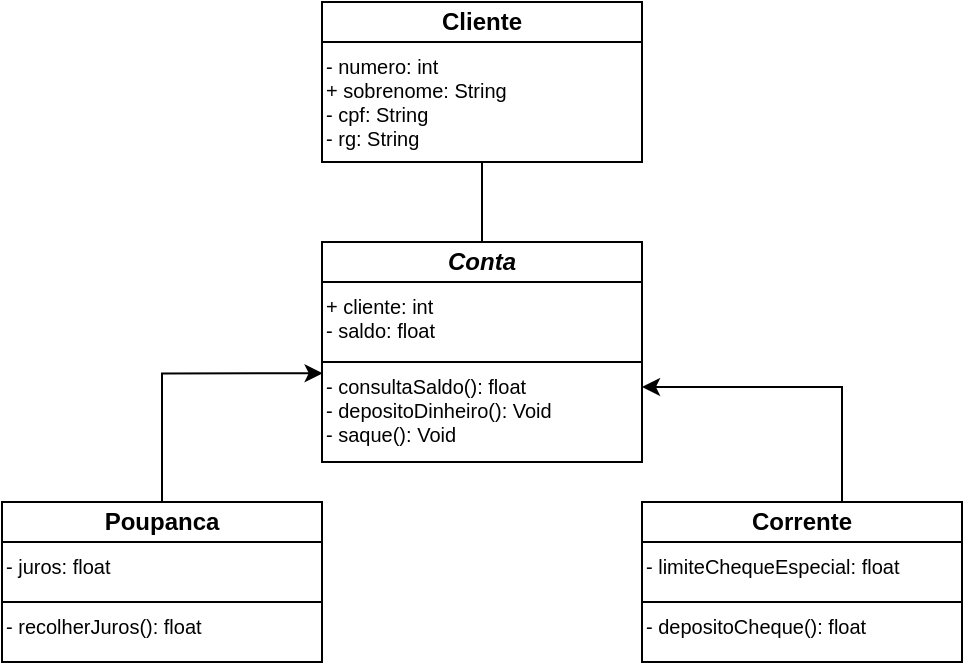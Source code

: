 <mxfile version="13.6.5" type="device"><diagram id="76TELG2hyIP53qhmf-Jk" name="Page-1"><mxGraphModel dx="537" dy="524" grid="1" gridSize="10" guides="1" tooltips="1" connect="1" arrows="1" fold="1" page="1" pageScale="1" pageWidth="827" pageHeight="1169" math="0" shadow="0"><root><mxCell id="0"/><mxCell id="1" parent="0"/><mxCell id="TKIJ7JzabWSBC-lGp57z-2" value="" style="rounded=0;whiteSpace=wrap;html=1;" vertex="1" parent="1"><mxGeometry x="340" y="440" width="160" height="20" as="geometry"/></mxCell><mxCell id="TKIJ7JzabWSBC-lGp57z-3" value="Conta" style="text;html=1;strokeColor=none;fillColor=none;align=center;verticalAlign=middle;whiteSpace=wrap;rounded=0;fontStyle=3" vertex="1" parent="1"><mxGeometry x="400" y="440" width="40" height="20" as="geometry"/></mxCell><mxCell id="TKIJ7JzabWSBC-lGp57z-4" value="+ cliente: int&lt;br&gt;- saldo: float&lt;br&gt;" style="rounded=0;whiteSpace=wrap;html=1;align=left;fontSize=10;verticalAlign=top;" vertex="1" parent="1"><mxGeometry x="340" y="460" width="160" height="40" as="geometry"/></mxCell><mxCell id="TKIJ7JzabWSBC-lGp57z-6" value="- consultaSaldo(): float&lt;br&gt;- depositoDinheiro(): Void&lt;br&gt;- saque(): Void&lt;br&gt;&lt;span style=&quot;color: rgba(0 , 0 , 0 , 0) ; font-family: monospace ; font-size: 0px&quot;&gt;&lt;br&gt;s3CmxGraphModel%3E%3Croot%3E%3CmxCell%20id%3D%220%22%2F%3E%3CmxCell%20id%3D%221%22%20parent%3D%220%22%2F%3E%3CmxCell%20id%3D%222%22%20value%3D%22-%20depositoDinheiro()%22%20style%3D%22rounded%3D0%3BwhiteSpace%3Dwrap%3Bhtml%3D1%3Balign%3Dleft%3BfontSize%3D10%3BverticalAlign%3Dtop%3B%22%20vertex%3D%221%22%20parent%3D%221%22%3E%3CmxGeometry%20x%3D%22190%22%20y%3D%22640%22%20width%3D%22160%22%20height%3D%2240%22%20as%3D%22geometry%22%2F%3E%3C%2FmxCell%3E%3C%2Froot%3E%3C%2FmxGraphModel&lt;br&gt;&lt;/span&gt;" style="rounded=0;whiteSpace=wrap;html=1;align=left;fontSize=10;verticalAlign=top;" vertex="1" parent="1"><mxGeometry x="340" y="500" width="160" height="50" as="geometry"/></mxCell><mxCell id="TKIJ7JzabWSBC-lGp57z-7" value="" style="rounded=0;whiteSpace=wrap;html=1;" vertex="1" parent="1"><mxGeometry x="180" y="570" width="160" height="20" as="geometry"/></mxCell><mxCell id="TKIJ7JzabWSBC-lGp57z-36" style="edgeStyle=orthogonalEdgeStyle;rounded=0;orthogonalLoop=1;jettySize=auto;html=1;exitX=0.5;exitY=0;exitDx=0;exitDy=0;fontSize=10;entryX=0.002;entryY=0.113;entryDx=0;entryDy=0;entryPerimeter=0;" edge="1" parent="1" source="TKIJ7JzabWSBC-lGp57z-8" target="TKIJ7JzabWSBC-lGp57z-6"><mxGeometry relative="1" as="geometry"><mxPoint x="260.241" y="500" as="targetPoint"/></mxGeometry></mxCell><mxCell id="TKIJ7JzabWSBC-lGp57z-8" value="Poupanca" style="text;html=1;strokeColor=none;fillColor=none;align=center;verticalAlign=middle;whiteSpace=wrap;rounded=0;fontStyle=1" vertex="1" parent="1"><mxGeometry x="240" y="570" width="40" height="20" as="geometry"/></mxCell><mxCell id="TKIJ7JzabWSBC-lGp57z-9" value="- juros: float" style="rounded=0;whiteSpace=wrap;html=1;align=left;fontSize=10;verticalAlign=top;" vertex="1" parent="1"><mxGeometry x="180" y="590" width="160" height="30" as="geometry"/></mxCell><mxCell id="TKIJ7JzabWSBC-lGp57z-10" value="- recolherJuros(): float" style="rounded=0;whiteSpace=wrap;html=1;align=left;fontSize=10;verticalAlign=top;" vertex="1" parent="1"><mxGeometry x="180" y="620" width="160" height="30" as="geometry"/></mxCell><mxCell id="TKIJ7JzabWSBC-lGp57z-11" value="" style="rounded=0;whiteSpace=wrap;html=1;" vertex="1" parent="1"><mxGeometry x="500" y="570" width="160" height="20" as="geometry"/></mxCell><mxCell id="TKIJ7JzabWSBC-lGp57z-37" style="edgeStyle=orthogonalEdgeStyle;rounded=0;orthogonalLoop=1;jettySize=auto;html=1;exitX=0.5;exitY=0;exitDx=0;exitDy=0;fontSize=10;entryX=1;entryY=0.25;entryDx=0;entryDy=0;" edge="1" parent="1" source="TKIJ7JzabWSBC-lGp57z-12" target="TKIJ7JzabWSBC-lGp57z-6"><mxGeometry relative="1" as="geometry"><mxPoint x="580.241" y="500" as="targetPoint"/><Array as="points"><mxPoint x="600" y="570"/><mxPoint x="600" y="512"/></Array></mxGeometry></mxCell><mxCell id="TKIJ7JzabWSBC-lGp57z-12" value="Corrente" style="text;html=1;strokeColor=none;fillColor=none;align=center;verticalAlign=middle;whiteSpace=wrap;rounded=0;fontStyle=1" vertex="1" parent="1"><mxGeometry x="560" y="570" width="40" height="20" as="geometry"/></mxCell><mxCell id="TKIJ7JzabWSBC-lGp57z-13" value="- limiteChequeEspecial: float" style="rounded=0;whiteSpace=wrap;html=1;align=left;fontSize=10;verticalAlign=top;" vertex="1" parent="1"><mxGeometry x="500" y="590" width="160" height="30" as="geometry"/></mxCell><mxCell id="TKIJ7JzabWSBC-lGp57z-14" value="- depositoCheque(): float" style="rounded=0;whiteSpace=wrap;html=1;align=left;fontSize=10;verticalAlign=top;" vertex="1" parent="1"><mxGeometry x="500" y="620" width="160" height="30" as="geometry"/></mxCell><mxCell id="TKIJ7JzabWSBC-lGp57z-20" value="" style="rounded=0;whiteSpace=wrap;html=1;" vertex="1" parent="1"><mxGeometry x="340" y="320" width="160" height="20" as="geometry"/></mxCell><mxCell id="TKIJ7JzabWSBC-lGp57z-21" value="Cliente" style="text;html=1;strokeColor=none;fillColor=none;align=center;verticalAlign=middle;whiteSpace=wrap;rounded=0;fontStyle=1" vertex="1" parent="1"><mxGeometry x="400" y="320" width="40" height="20" as="geometry"/></mxCell><mxCell id="TKIJ7JzabWSBC-lGp57z-22" value="- numero: int&lt;br&gt;+ sobrenome: String&lt;br&gt;- cpf: String&lt;br&gt;- rg: String&lt;br&gt;" style="rounded=0;whiteSpace=wrap;html=1;align=left;fontSize=10;verticalAlign=top;" vertex="1" parent="1"><mxGeometry x="340" y="340" width="160" height="60" as="geometry"/></mxCell><mxCell id="TKIJ7JzabWSBC-lGp57z-31" value="" style="endArrow=none;html=1;fontSize=10;entryX=0.5;entryY=1;entryDx=0;entryDy=0;exitX=0.5;exitY=0;exitDx=0;exitDy=0;" edge="1" parent="1" source="TKIJ7JzabWSBC-lGp57z-3" target="TKIJ7JzabWSBC-lGp57z-22"><mxGeometry width="50" height="50" relative="1" as="geometry"><mxPoint x="470" y="490" as="sourcePoint"/><mxPoint x="420.0" y="370" as="targetPoint"/></mxGeometry></mxCell></root></mxGraphModel></diagram></mxfile>
